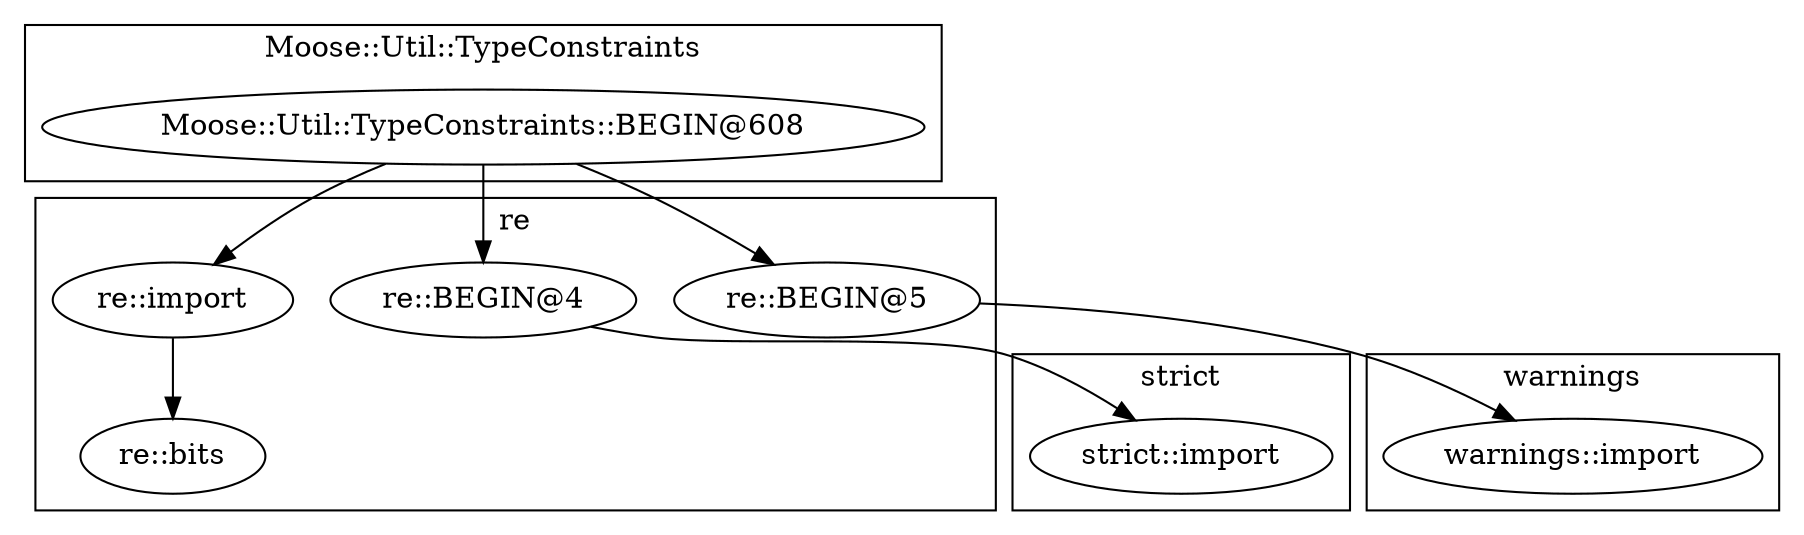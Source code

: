 digraph {
graph [overlap=false]
subgraph cluster_warnings {
	label="warnings";
	"warnings::import";
}
subgraph cluster_Moose_Util_TypeConstraints {
	label="Moose::Util::TypeConstraints";
	"Moose::Util::TypeConstraints::BEGIN@608";
}
subgraph cluster_re {
	label="re";
	"re::BEGIN@4";
	"re::import";
	"re::BEGIN@5";
	"re::bits";
}
subgraph cluster_strict {
	label="strict";
	"strict::import";
}
"Moose::Util::TypeConstraints::BEGIN@608" -> "re::BEGIN@5";
"re::import" -> "re::bits";
"re::BEGIN@5" -> "warnings::import";
"re::BEGIN@4" -> "strict::import";
"Moose::Util::TypeConstraints::BEGIN@608" -> "re::import";
"Moose::Util::TypeConstraints::BEGIN@608" -> "re::BEGIN@4";
}
